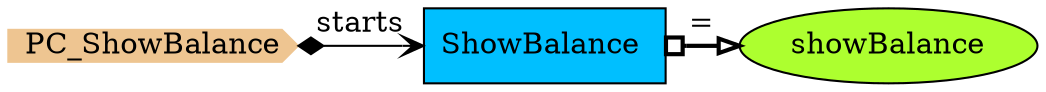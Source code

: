 digraph {
StartN_ [shape = cds,color=burlywood2,style=filled,height=.2,width=.2, label =PC_ShowBalance];
showBalance [shape=ellipse,fillcolor=greenyellow,style = filled,label="showBalance"];
ShowBalance [shape=box,fillcolor=deepskyblue,style = filled,label="ShowBalance "];

StartN_->ShowBalance[arrowhead="open",arrowtail=diamond,dir=both,label="starts"];
ShowBalance->showBalance[arrowhead="onormal",dir=both,arrowtail=obox,penwidth=2,label="="];

{rank=min;StartN_,ShowBalance,showBalance}
}
